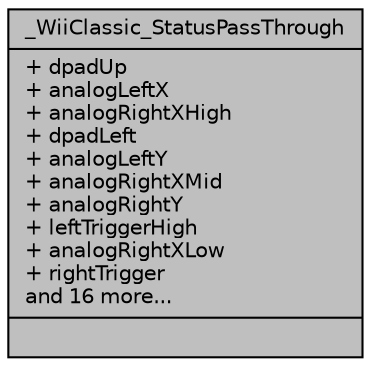 digraph "_WiiClassic_StatusPassThrough"
{
  edge [fontname="Helvetica",fontsize="10",labelfontname="Helvetica",labelfontsize="10"];
  node [fontname="Helvetica",fontsize="10",shape=record];
  Node1 [label="{_WiiClassic_StatusPassThrough\n|+ dpadUp\l+ analogLeftX\l+ analogRightXHigh\l+ dpadLeft\l+ analogLeftY\l+ analogRightXMid\l+ analogRightY\l+ leftTriggerHigh\l+ analogRightXLow\l+ rightTrigger\land 16 more...\l|}",height=0.2,width=0.4,color="black", fillcolor="grey75", style="filled", fontcolor="black"];
}
